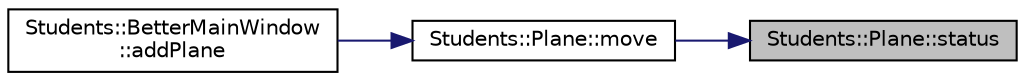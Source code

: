 digraph "Students::Plane::status"
{
 // LATEX_PDF_SIZE
  edge [fontname="Helvetica",fontsize="10",labelfontname="Helvetica",labelfontsize="10"];
  node [fontname="Helvetica",fontsize="10",shape=record];
  rankdir="RL";
  Node1 [label="Students::Plane::status",height=0.2,width=0.4,color="black", fillcolor="grey75", style="filled", fontcolor="black",tooltip=" "];
  Node1 -> Node2 [dir="back",color="midnightblue",fontsize="10",style="solid",fontname="Helvetica"];
  Node2 [label="Students::Plane::move",height=0.2,width=0.4,color="black", fillcolor="white", style="filled",URL="$class_students_1_1_plane.html#a18649ccdb0616ef40ae76c6cda4d8628",tooltip="plane is moved every timer tick to correct direction"];
  Node2 -> Node3 [dir="back",color="midnightblue",fontsize="10",style="solid",fontname="Helvetica"];
  Node3 [label="Students::BetterMainWindow\l::addPlane",height=0.2,width=0.4,color="black", fillcolor="white", style="filled",URL="$class_students_1_1_better_main_window.html#a5eba511ca699a475ac7f4ae59a4e834a",tooltip="adds enemyplanes to scene"];
}
